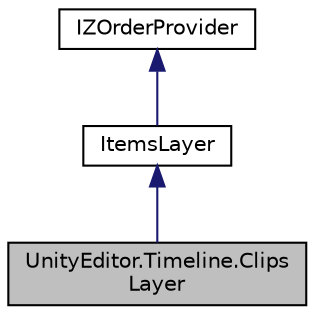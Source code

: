 digraph "UnityEditor.Timeline.ClipsLayer"
{
 // LATEX_PDF_SIZE
  edge [fontname="Helvetica",fontsize="10",labelfontname="Helvetica",labelfontsize="10"];
  node [fontname="Helvetica",fontsize="10",shape=record];
  Node1 [label="UnityEditor.Timeline.Clips\lLayer",height=0.2,width=0.4,color="black", fillcolor="grey75", style="filled", fontcolor="black",tooltip=" "];
  Node2 -> Node1 [dir="back",color="midnightblue",fontsize="10",style="solid",fontname="Helvetica"];
  Node2 [label="ItemsLayer",height=0.2,width=0.4,color="black", fillcolor="white", style="filled",URL="$class_unity_editor_1_1_timeline_1_1_items_layer.html",tooltip=" "];
  Node3 -> Node2 [dir="back",color="midnightblue",fontsize="10",style="solid",fontname="Helvetica"];
  Node3 [label="IZOrderProvider",height=0.2,width=0.4,color="black", fillcolor="white", style="filled",URL="$interface_unity_editor_1_1_timeline_1_1_i_z_order_provider.html",tooltip=" "];
}
